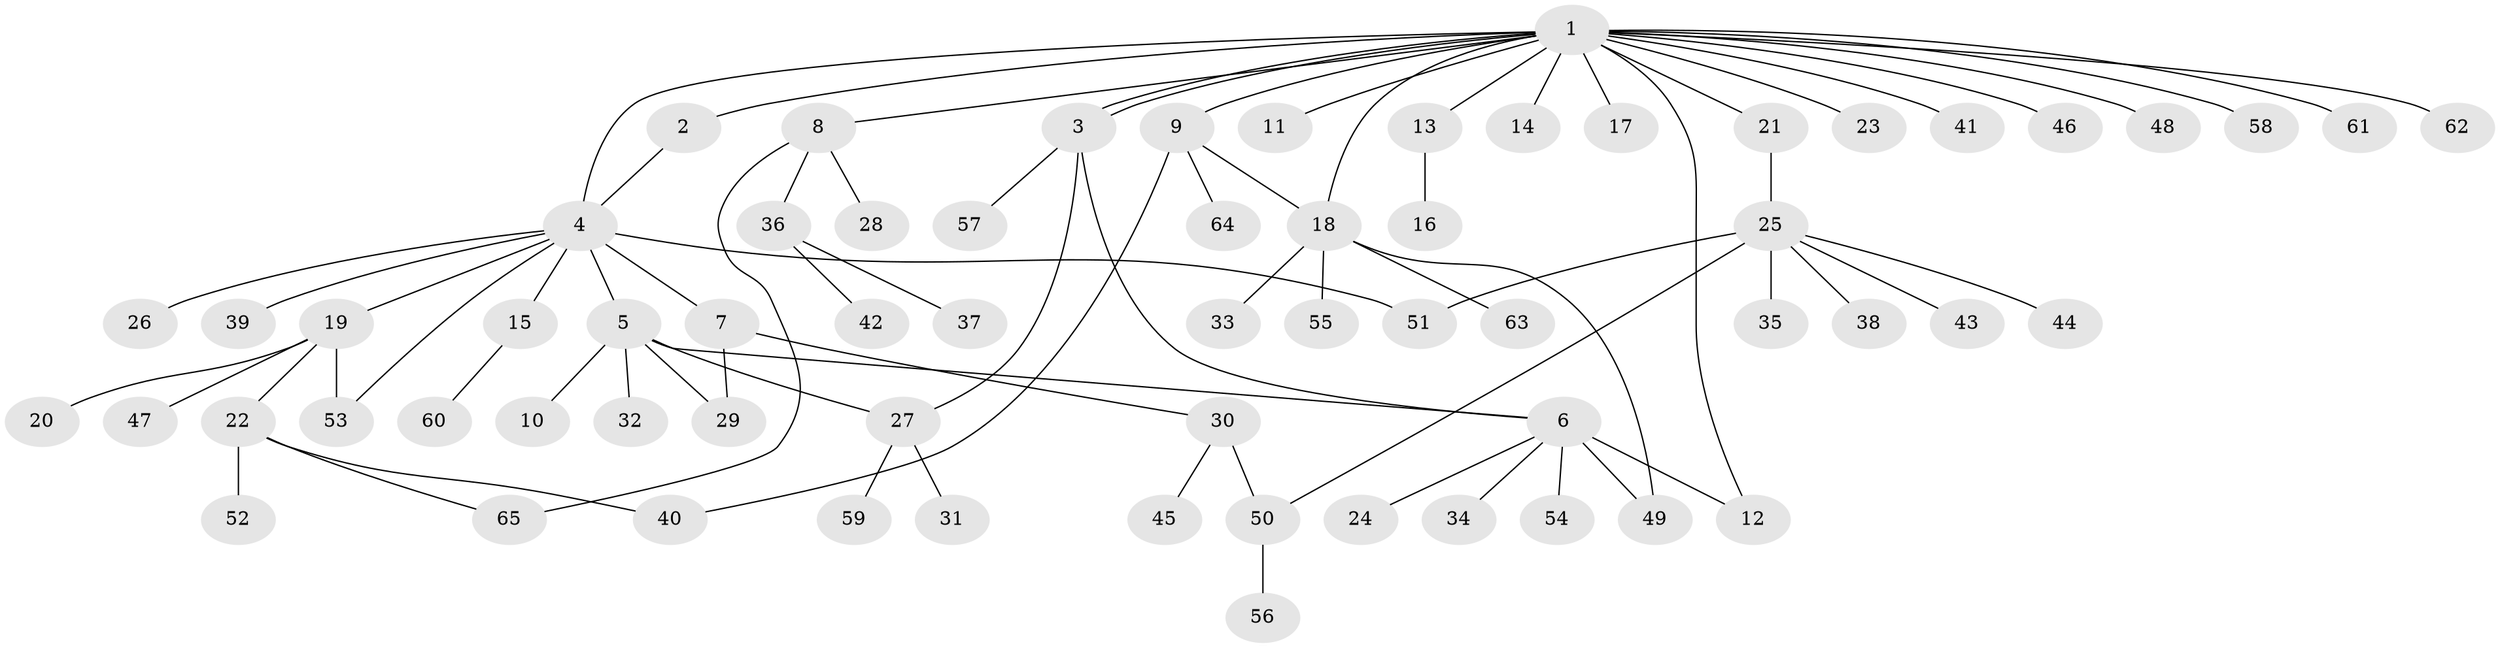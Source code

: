 // Generated by graph-tools (version 1.1) at 2025/49/03/09/25 03:49:54]
// undirected, 65 vertices, 77 edges
graph export_dot {
graph [start="1"]
  node [color=gray90,style=filled];
  1;
  2;
  3;
  4;
  5;
  6;
  7;
  8;
  9;
  10;
  11;
  12;
  13;
  14;
  15;
  16;
  17;
  18;
  19;
  20;
  21;
  22;
  23;
  24;
  25;
  26;
  27;
  28;
  29;
  30;
  31;
  32;
  33;
  34;
  35;
  36;
  37;
  38;
  39;
  40;
  41;
  42;
  43;
  44;
  45;
  46;
  47;
  48;
  49;
  50;
  51;
  52;
  53;
  54;
  55;
  56;
  57;
  58;
  59;
  60;
  61;
  62;
  63;
  64;
  65;
  1 -- 2;
  1 -- 3;
  1 -- 3;
  1 -- 4;
  1 -- 8;
  1 -- 9;
  1 -- 11;
  1 -- 12;
  1 -- 13;
  1 -- 14;
  1 -- 17;
  1 -- 18;
  1 -- 21;
  1 -- 23;
  1 -- 41;
  1 -- 46;
  1 -- 48;
  1 -- 58;
  1 -- 61;
  1 -- 62;
  2 -- 4;
  3 -- 6;
  3 -- 27;
  3 -- 57;
  4 -- 5;
  4 -- 7;
  4 -- 15;
  4 -- 19;
  4 -- 26;
  4 -- 39;
  4 -- 51;
  4 -- 53;
  5 -- 6;
  5 -- 10;
  5 -- 27;
  5 -- 29;
  5 -- 32;
  6 -- 12;
  6 -- 24;
  6 -- 34;
  6 -- 49;
  6 -- 54;
  7 -- 29;
  7 -- 30;
  8 -- 28;
  8 -- 36;
  8 -- 65;
  9 -- 18;
  9 -- 40;
  9 -- 64;
  13 -- 16;
  15 -- 60;
  18 -- 33;
  18 -- 49;
  18 -- 55;
  18 -- 63;
  19 -- 20;
  19 -- 22;
  19 -- 47;
  19 -- 53;
  21 -- 25;
  22 -- 40;
  22 -- 52;
  22 -- 65;
  25 -- 35;
  25 -- 38;
  25 -- 43;
  25 -- 44;
  25 -- 50;
  25 -- 51;
  27 -- 31;
  27 -- 59;
  30 -- 45;
  30 -- 50;
  36 -- 37;
  36 -- 42;
  50 -- 56;
}
